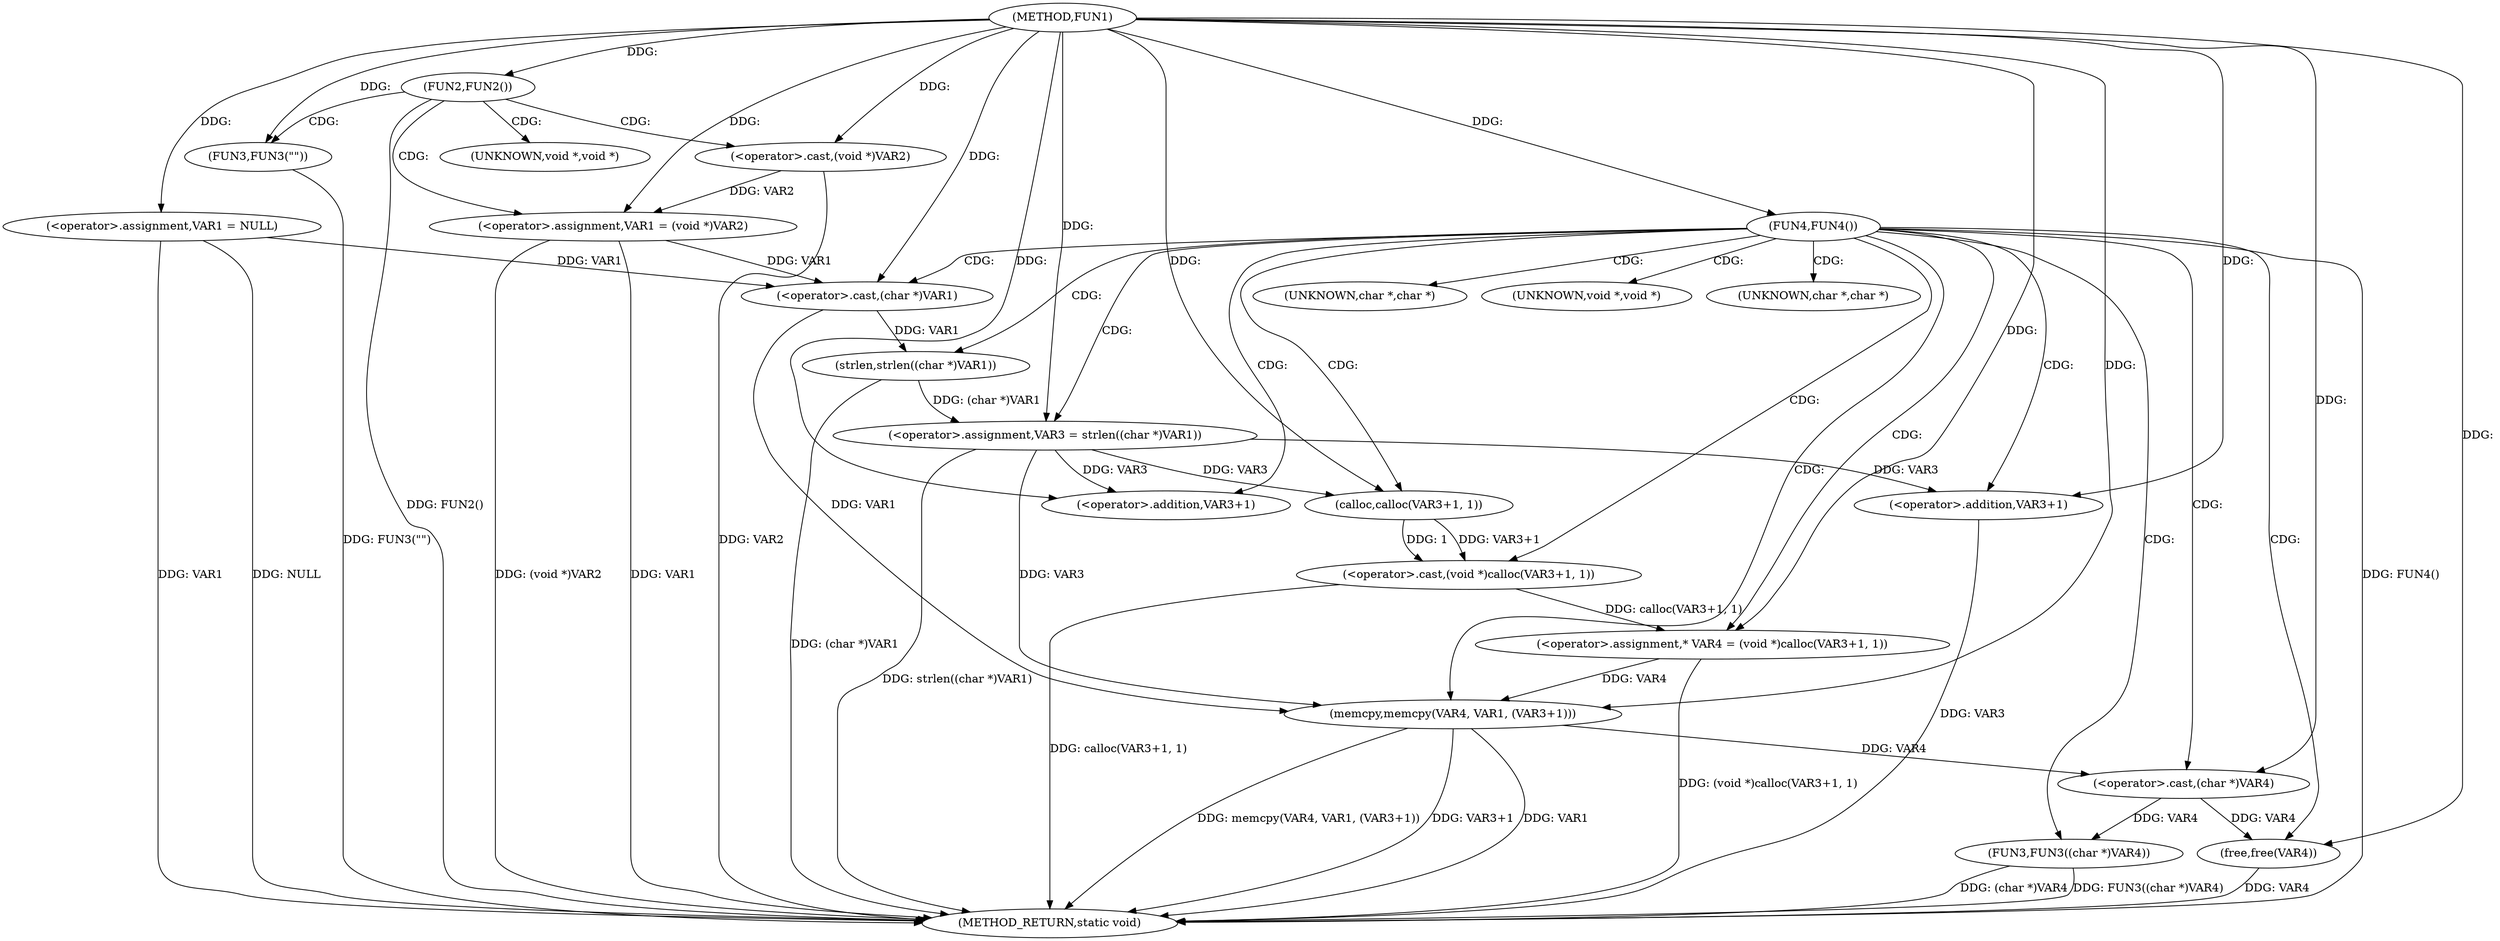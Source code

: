 digraph FUN1 {  
"1000100" [label = "(METHOD,FUN1)" ]
"1000151" [label = "(METHOD_RETURN,static void)" ]
"1000103" [label = "(<operator>.assignment,VAR1 = NULL)" ]
"1000107" [label = "(FUN2,FUN2())" ]
"1000109" [label = "(FUN3,FUN3(\"\"))" ]
"1000113" [label = "(<operator>.assignment,VAR1 = (void *)VAR2)" ]
"1000115" [label = "(<operator>.cast,(void *)VAR2)" ]
"1000119" [label = "(FUN4,FUN4())" ]
"1000123" [label = "(<operator>.assignment,VAR3 = strlen((char *)VAR1))" ]
"1000125" [label = "(strlen,strlen((char *)VAR1))" ]
"1000126" [label = "(<operator>.cast,(char *)VAR1)" ]
"1000130" [label = "(<operator>.assignment,* VAR4 = (void *)calloc(VAR3+1, 1))" ]
"1000132" [label = "(<operator>.cast,(void *)calloc(VAR3+1, 1))" ]
"1000134" [label = "(calloc,calloc(VAR3+1, 1))" ]
"1000135" [label = "(<operator>.addition,VAR3+1)" ]
"1000139" [label = "(memcpy,memcpy(VAR4, VAR1, (VAR3+1)))" ]
"1000142" [label = "(<operator>.addition,VAR3+1)" ]
"1000145" [label = "(FUN3,FUN3((char *)VAR4))" ]
"1000146" [label = "(<operator>.cast,(char *)VAR4)" ]
"1000149" [label = "(free,free(VAR4))" ]
"1000116" [label = "(UNKNOWN,void *,void *)" ]
"1000127" [label = "(UNKNOWN,char *,char *)" ]
"1000133" [label = "(UNKNOWN,void *,void *)" ]
"1000147" [label = "(UNKNOWN,char *,char *)" ]
  "1000115" -> "1000151"  [ label = "DDG: VAR2"] 
  "1000139" -> "1000151"  [ label = "DDG: VAR3+1"] 
  "1000123" -> "1000151"  [ label = "DDG: strlen((char *)VAR1)"] 
  "1000107" -> "1000151"  [ label = "DDG: FUN2()"] 
  "1000103" -> "1000151"  [ label = "DDG: VAR1"] 
  "1000103" -> "1000151"  [ label = "DDG: NULL"] 
  "1000113" -> "1000151"  [ label = "DDG: VAR1"] 
  "1000113" -> "1000151"  [ label = "DDG: (void *)VAR2"] 
  "1000149" -> "1000151"  [ label = "DDG: VAR4"] 
  "1000119" -> "1000151"  [ label = "DDG: FUN4()"] 
  "1000145" -> "1000151"  [ label = "DDG: (char *)VAR4"] 
  "1000109" -> "1000151"  [ label = "DDG: FUN3(\"\")"] 
  "1000125" -> "1000151"  [ label = "DDG: (char *)VAR1"] 
  "1000130" -> "1000151"  [ label = "DDG: (void *)calloc(VAR3+1, 1)"] 
  "1000139" -> "1000151"  [ label = "DDG: VAR1"] 
  "1000139" -> "1000151"  [ label = "DDG: memcpy(VAR4, VAR1, (VAR3+1))"] 
  "1000132" -> "1000151"  [ label = "DDG: calloc(VAR3+1, 1)"] 
  "1000142" -> "1000151"  [ label = "DDG: VAR3"] 
  "1000145" -> "1000151"  [ label = "DDG: FUN3((char *)VAR4)"] 
  "1000100" -> "1000103"  [ label = "DDG: "] 
  "1000100" -> "1000107"  [ label = "DDG: "] 
  "1000100" -> "1000109"  [ label = "DDG: "] 
  "1000115" -> "1000113"  [ label = "DDG: VAR2"] 
  "1000100" -> "1000113"  [ label = "DDG: "] 
  "1000100" -> "1000115"  [ label = "DDG: "] 
  "1000100" -> "1000119"  [ label = "DDG: "] 
  "1000125" -> "1000123"  [ label = "DDG: (char *)VAR1"] 
  "1000100" -> "1000123"  [ label = "DDG: "] 
  "1000126" -> "1000125"  [ label = "DDG: VAR1"] 
  "1000103" -> "1000126"  [ label = "DDG: VAR1"] 
  "1000113" -> "1000126"  [ label = "DDG: VAR1"] 
  "1000100" -> "1000126"  [ label = "DDG: "] 
  "1000132" -> "1000130"  [ label = "DDG: calloc(VAR3+1, 1)"] 
  "1000100" -> "1000130"  [ label = "DDG: "] 
  "1000134" -> "1000132"  [ label = "DDG: VAR3+1"] 
  "1000134" -> "1000132"  [ label = "DDG: 1"] 
  "1000123" -> "1000134"  [ label = "DDG: VAR3"] 
  "1000100" -> "1000134"  [ label = "DDG: "] 
  "1000123" -> "1000135"  [ label = "DDG: VAR3"] 
  "1000100" -> "1000135"  [ label = "DDG: "] 
  "1000130" -> "1000139"  [ label = "DDG: VAR4"] 
  "1000100" -> "1000139"  [ label = "DDG: "] 
  "1000126" -> "1000139"  [ label = "DDG: VAR1"] 
  "1000123" -> "1000139"  [ label = "DDG: VAR3"] 
  "1000100" -> "1000142"  [ label = "DDG: "] 
  "1000123" -> "1000142"  [ label = "DDG: VAR3"] 
  "1000146" -> "1000145"  [ label = "DDG: VAR4"] 
  "1000139" -> "1000146"  [ label = "DDG: VAR4"] 
  "1000100" -> "1000146"  [ label = "DDG: "] 
  "1000146" -> "1000149"  [ label = "DDG: VAR4"] 
  "1000100" -> "1000149"  [ label = "DDG: "] 
  "1000107" -> "1000116"  [ label = "CDG: "] 
  "1000107" -> "1000113"  [ label = "CDG: "] 
  "1000107" -> "1000109"  [ label = "CDG: "] 
  "1000107" -> "1000115"  [ label = "CDG: "] 
  "1000119" -> "1000125"  [ label = "CDG: "] 
  "1000119" -> "1000127"  [ label = "CDG: "] 
  "1000119" -> "1000126"  [ label = "CDG: "] 
  "1000119" -> "1000132"  [ label = "CDG: "] 
  "1000119" -> "1000142"  [ label = "CDG: "] 
  "1000119" -> "1000123"  [ label = "CDG: "] 
  "1000119" -> "1000147"  [ label = "CDG: "] 
  "1000119" -> "1000145"  [ label = "CDG: "] 
  "1000119" -> "1000130"  [ label = "CDG: "] 
  "1000119" -> "1000139"  [ label = "CDG: "] 
  "1000119" -> "1000135"  [ label = "CDG: "] 
  "1000119" -> "1000133"  [ label = "CDG: "] 
  "1000119" -> "1000146"  [ label = "CDG: "] 
  "1000119" -> "1000149"  [ label = "CDG: "] 
  "1000119" -> "1000134"  [ label = "CDG: "] 
}
